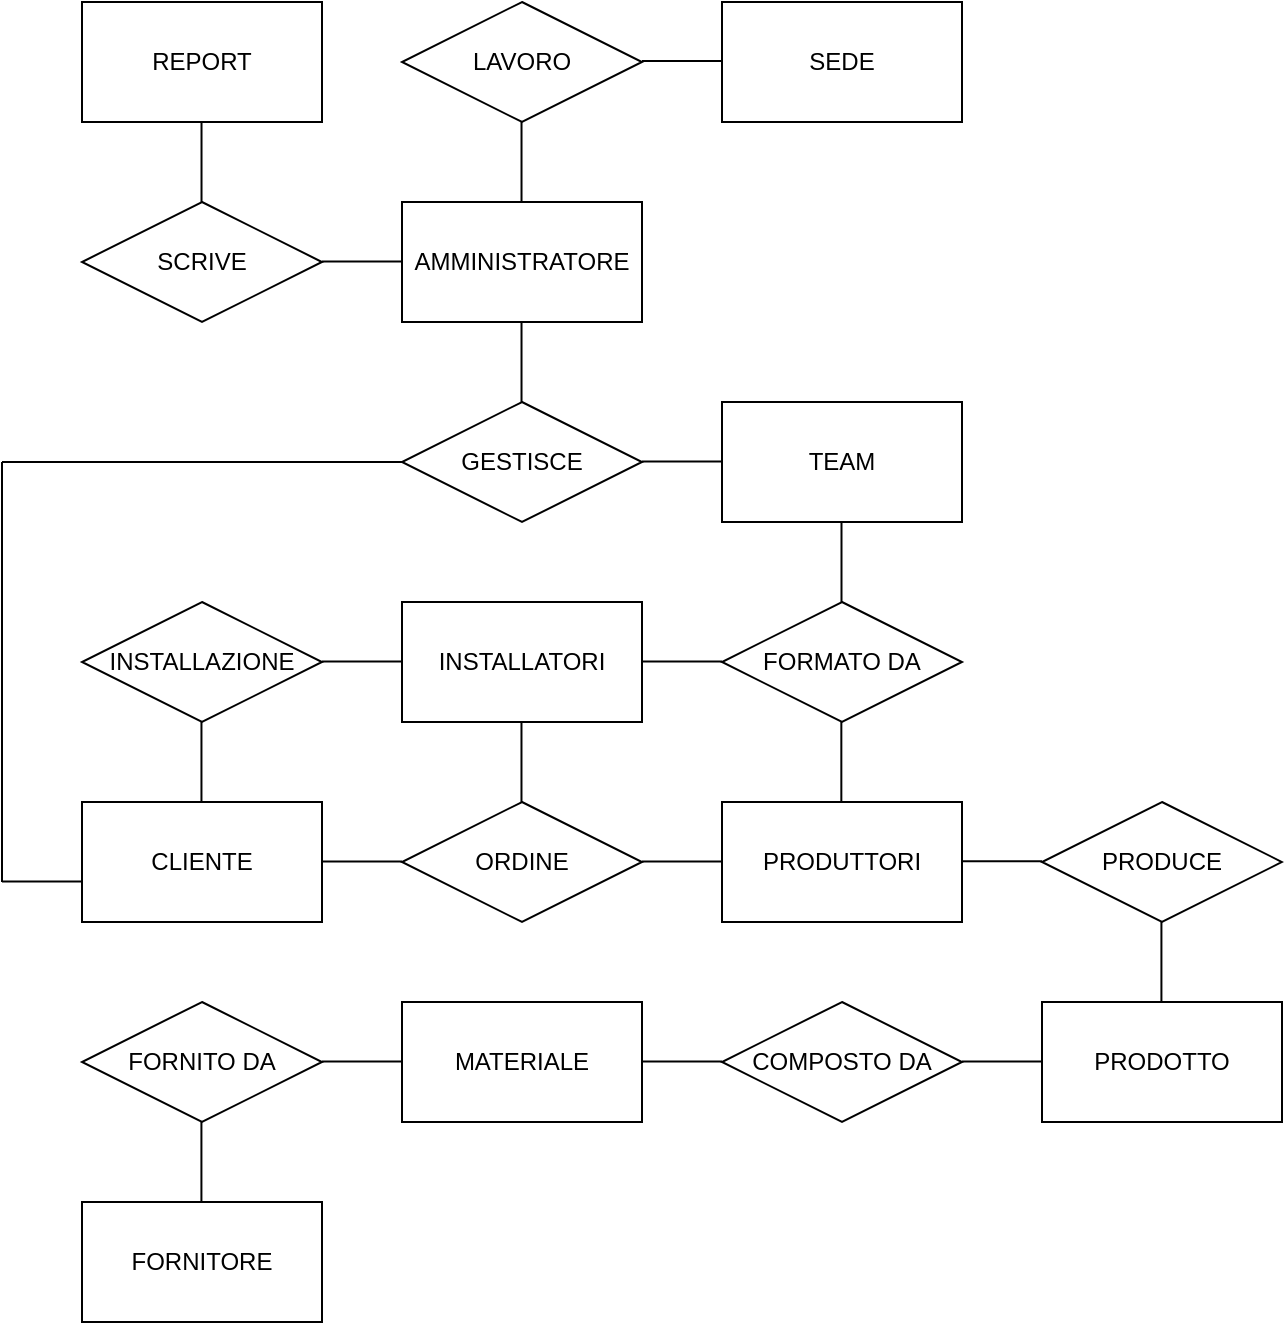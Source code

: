 <mxfile version="26.2.14">
  <diagram id="C5RBs43oDa-KdzZeNtuy" name="Page-1">
    <mxGraphModel dx="2125" dy="1235" grid="1" gridSize="10" guides="1" tooltips="1" connect="1" arrows="1" fold="1" page="1" pageScale="1" pageWidth="827" pageHeight="1169" math="0" shadow="0">
      <root>
        <mxCell id="WIyWlLk6GJQsqaUBKTNV-0" />
        <mxCell id="WIyWlLk6GJQsqaUBKTNV-1" parent="WIyWlLk6GJQsqaUBKTNV-0" />
        <mxCell id="QPtD5MqWaLd-DFSBtlUT-0" value="AMMINISTRATORE" style="rounded=0;whiteSpace=wrap;html=1;" vertex="1" parent="WIyWlLk6GJQsqaUBKTNV-1">
          <mxGeometry x="260" y="150" width="120" height="60" as="geometry" />
        </mxCell>
        <mxCell id="QPtD5MqWaLd-DFSBtlUT-1" value="LAVORO" style="rhombus;whiteSpace=wrap;html=1;" vertex="1" parent="WIyWlLk6GJQsqaUBKTNV-1">
          <mxGeometry x="260" y="50" width="120" height="60" as="geometry" />
        </mxCell>
        <mxCell id="QPtD5MqWaLd-DFSBtlUT-2" value="FORMATO DA" style="rhombus;whiteSpace=wrap;html=1;" vertex="1" parent="WIyWlLk6GJQsqaUBKTNV-1">
          <mxGeometry x="420" y="350" width="120" height="60" as="geometry" />
        </mxCell>
        <mxCell id="QPtD5MqWaLd-DFSBtlUT-3" value="GESTISCE" style="rhombus;whiteSpace=wrap;html=1;" vertex="1" parent="WIyWlLk6GJQsqaUBKTNV-1">
          <mxGeometry x="260" y="250" width="120" height="60" as="geometry" />
        </mxCell>
        <mxCell id="QPtD5MqWaLd-DFSBtlUT-4" value="SCRIVE" style="rhombus;whiteSpace=wrap;html=1;" vertex="1" parent="WIyWlLk6GJQsqaUBKTNV-1">
          <mxGeometry x="100" y="150" width="120" height="60" as="geometry" />
        </mxCell>
        <mxCell id="QPtD5MqWaLd-DFSBtlUT-6" value="SEDE" style="rounded=0;whiteSpace=wrap;html=1;" vertex="1" parent="WIyWlLk6GJQsqaUBKTNV-1">
          <mxGeometry x="420" y="50" width="120" height="60" as="geometry" />
        </mxCell>
        <mxCell id="QPtD5MqWaLd-DFSBtlUT-7" value="REPORT" style="rounded=0;whiteSpace=wrap;html=1;" vertex="1" parent="WIyWlLk6GJQsqaUBKTNV-1">
          <mxGeometry x="100" y="50" width="120" height="60" as="geometry" />
        </mxCell>
        <mxCell id="QPtD5MqWaLd-DFSBtlUT-8" value="" style="endArrow=none;html=1;rounded=0;" edge="1" parent="WIyWlLk6GJQsqaUBKTNV-1">
          <mxGeometry width="50" height="50" relative="1" as="geometry">
            <mxPoint x="380" y="279.75" as="sourcePoint" />
            <mxPoint x="420" y="279.75" as="targetPoint" />
          </mxGeometry>
        </mxCell>
        <mxCell id="QPtD5MqWaLd-DFSBtlUT-9" value="" style="endArrow=none;html=1;rounded=0;" edge="1" parent="WIyWlLk6GJQsqaUBKTNV-1">
          <mxGeometry width="50" height="50" relative="1" as="geometry">
            <mxPoint x="319.74" y="450" as="sourcePoint" />
            <mxPoint x="319.74" y="410" as="targetPoint" />
          </mxGeometry>
        </mxCell>
        <mxCell id="QPtD5MqWaLd-DFSBtlUT-10" value="" style="endArrow=none;html=1;rounded=0;" edge="1" parent="WIyWlLk6GJQsqaUBKTNV-1">
          <mxGeometry width="50" height="50" relative="1" as="geometry">
            <mxPoint x="220" y="179.76" as="sourcePoint" />
            <mxPoint x="260" y="179.76" as="targetPoint" />
          </mxGeometry>
        </mxCell>
        <mxCell id="QPtD5MqWaLd-DFSBtlUT-11" value="" style="endArrow=none;html=1;rounded=0;" edge="1" parent="WIyWlLk6GJQsqaUBKTNV-1">
          <mxGeometry width="50" height="50" relative="1" as="geometry">
            <mxPoint x="159.76" y="150" as="sourcePoint" />
            <mxPoint x="159.76" y="110" as="targetPoint" />
          </mxGeometry>
        </mxCell>
        <mxCell id="QPtD5MqWaLd-DFSBtlUT-12" value="" style="endArrow=none;html=1;rounded=0;" edge="1" parent="WIyWlLk6GJQsqaUBKTNV-1">
          <mxGeometry width="50" height="50" relative="1" as="geometry">
            <mxPoint x="319.76" y="150" as="sourcePoint" />
            <mxPoint x="319.76" y="110" as="targetPoint" />
          </mxGeometry>
        </mxCell>
        <mxCell id="QPtD5MqWaLd-DFSBtlUT-13" value="" style="endArrow=none;html=1;rounded=0;" edge="1" parent="WIyWlLk6GJQsqaUBKTNV-1">
          <mxGeometry width="50" height="50" relative="1" as="geometry">
            <mxPoint x="380" y="79.52" as="sourcePoint" />
            <mxPoint x="420" y="79.52" as="targetPoint" />
          </mxGeometry>
        </mxCell>
        <mxCell id="QPtD5MqWaLd-DFSBtlUT-14" value="" style="endArrow=none;html=1;rounded=0;" edge="1" parent="WIyWlLk6GJQsqaUBKTNV-1">
          <mxGeometry width="50" height="50" relative="1" as="geometry">
            <mxPoint x="319.76" y="250" as="sourcePoint" />
            <mxPoint x="319.76" y="210" as="targetPoint" />
          </mxGeometry>
        </mxCell>
        <mxCell id="QPtD5MqWaLd-DFSBtlUT-15" value="TEAM" style="rounded=0;whiteSpace=wrap;html=1;" vertex="1" parent="WIyWlLk6GJQsqaUBKTNV-1">
          <mxGeometry x="420" y="250" width="120" height="60" as="geometry" />
        </mxCell>
        <mxCell id="QPtD5MqWaLd-DFSBtlUT-16" value="" style="endArrow=none;html=1;rounded=0;" edge="1" parent="WIyWlLk6GJQsqaUBKTNV-1">
          <mxGeometry width="50" height="50" relative="1" as="geometry">
            <mxPoint x="479.75" y="350" as="sourcePoint" />
            <mxPoint x="479.75" y="310" as="targetPoint" />
          </mxGeometry>
        </mxCell>
        <mxCell id="QPtD5MqWaLd-DFSBtlUT-17" value="" style="endArrow=none;html=1;rounded=0;" edge="1" parent="WIyWlLk6GJQsqaUBKTNV-1">
          <mxGeometry width="50" height="50" relative="1" as="geometry">
            <mxPoint x="380" y="379.75" as="sourcePoint" />
            <mxPoint x="420" y="379.75" as="targetPoint" />
          </mxGeometry>
        </mxCell>
        <mxCell id="QPtD5MqWaLd-DFSBtlUT-19" value="INSTALLATORI" style="rounded=0;whiteSpace=wrap;html=1;" vertex="1" parent="WIyWlLk6GJQsqaUBKTNV-1">
          <mxGeometry x="260" y="350" width="120" height="60" as="geometry" />
        </mxCell>
        <mxCell id="QPtD5MqWaLd-DFSBtlUT-20" value="PRODUTTORI" style="rounded=0;whiteSpace=wrap;html=1;" vertex="1" parent="WIyWlLk6GJQsqaUBKTNV-1">
          <mxGeometry x="420" y="450" width="120" height="60" as="geometry" />
        </mxCell>
        <mxCell id="QPtD5MqWaLd-DFSBtlUT-21" value="ORDINE" style="rhombus;whiteSpace=wrap;html=1;" vertex="1" parent="WIyWlLk6GJQsqaUBKTNV-1">
          <mxGeometry x="260" y="450" width="120" height="60" as="geometry" />
        </mxCell>
        <mxCell id="QPtD5MqWaLd-DFSBtlUT-22" value="" style="endArrow=none;html=1;rounded=0;" edge="1" parent="WIyWlLk6GJQsqaUBKTNV-1">
          <mxGeometry width="50" height="50" relative="1" as="geometry">
            <mxPoint x="380" y="479.74" as="sourcePoint" />
            <mxPoint x="420" y="479.74" as="targetPoint" />
          </mxGeometry>
        </mxCell>
        <mxCell id="QPtD5MqWaLd-DFSBtlUT-23" value="CLIENTE" style="rounded=0;whiteSpace=wrap;html=1;" vertex="1" parent="WIyWlLk6GJQsqaUBKTNV-1">
          <mxGeometry x="100" y="450" width="120" height="60" as="geometry" />
        </mxCell>
        <mxCell id="QPtD5MqWaLd-DFSBtlUT-24" value="" style="endArrow=none;html=1;rounded=0;exitX=0.5;exitY=0;exitDx=0;exitDy=0;" edge="1" parent="WIyWlLk6GJQsqaUBKTNV-1">
          <mxGeometry width="50" height="50" relative="1" as="geometry">
            <mxPoint x="60" y="490" as="sourcePoint" />
            <mxPoint x="60" y="280" as="targetPoint" />
          </mxGeometry>
        </mxCell>
        <mxCell id="QPtD5MqWaLd-DFSBtlUT-25" value="" style="endArrow=none;html=1;rounded=0;entryX=0;entryY=0.5;entryDx=0;entryDy=0;" edge="1" parent="WIyWlLk6GJQsqaUBKTNV-1" target="QPtD5MqWaLd-DFSBtlUT-3">
          <mxGeometry width="50" height="50" relative="1" as="geometry">
            <mxPoint x="60" y="280" as="sourcePoint" />
            <mxPoint x="370" y="390" as="targetPoint" />
          </mxGeometry>
        </mxCell>
        <mxCell id="QPtD5MqWaLd-DFSBtlUT-26" value="" style="endArrow=none;html=1;rounded=0;" edge="1" parent="WIyWlLk6GJQsqaUBKTNV-1">
          <mxGeometry width="50" height="50" relative="1" as="geometry">
            <mxPoint x="220" y="479.74" as="sourcePoint" />
            <mxPoint x="260" y="479.74" as="targetPoint" />
          </mxGeometry>
        </mxCell>
        <mxCell id="QPtD5MqWaLd-DFSBtlUT-27" value="" style="endArrow=none;html=1;rounded=0;" edge="1" parent="WIyWlLk6GJQsqaUBKTNV-1">
          <mxGeometry width="50" height="50" relative="1" as="geometry">
            <mxPoint x="540" y="479.67" as="sourcePoint" />
            <mxPoint x="580" y="479.67" as="targetPoint" />
          </mxGeometry>
        </mxCell>
        <mxCell id="QPtD5MqWaLd-DFSBtlUT-28" value="PRODUCE" style="rhombus;whiteSpace=wrap;html=1;" vertex="1" parent="WIyWlLk6GJQsqaUBKTNV-1">
          <mxGeometry x="580" y="450" width="120" height="60" as="geometry" />
        </mxCell>
        <mxCell id="QPtD5MqWaLd-DFSBtlUT-29" value="PRODOTTO" style="rounded=0;whiteSpace=wrap;html=1;" vertex="1" parent="WIyWlLk6GJQsqaUBKTNV-1">
          <mxGeometry x="580" y="550" width="120" height="60" as="geometry" />
        </mxCell>
        <mxCell id="QPtD5MqWaLd-DFSBtlUT-30" value="" style="endArrow=none;html=1;rounded=0;" edge="1" parent="WIyWlLk6GJQsqaUBKTNV-1">
          <mxGeometry width="50" height="50" relative="1" as="geometry">
            <mxPoint x="639.71" y="550" as="sourcePoint" />
            <mxPoint x="639.71" y="510" as="targetPoint" />
          </mxGeometry>
        </mxCell>
        <mxCell id="QPtD5MqWaLd-DFSBtlUT-31" value="COMPOSTO DA" style="rhombus;whiteSpace=wrap;html=1;" vertex="1" parent="WIyWlLk6GJQsqaUBKTNV-1">
          <mxGeometry x="420" y="550" width="120" height="60" as="geometry" />
        </mxCell>
        <mxCell id="QPtD5MqWaLd-DFSBtlUT-32" value="MATERIALE" style="rounded=0;whiteSpace=wrap;html=1;" vertex="1" parent="WIyWlLk6GJQsqaUBKTNV-1">
          <mxGeometry x="260" y="550" width="120" height="60" as="geometry" />
        </mxCell>
        <mxCell id="QPtD5MqWaLd-DFSBtlUT-33" value="FORNITO DA" style="rhombus;whiteSpace=wrap;html=1;" vertex="1" parent="WIyWlLk6GJQsqaUBKTNV-1">
          <mxGeometry x="100" y="550" width="120" height="60" as="geometry" />
        </mxCell>
        <mxCell id="QPtD5MqWaLd-DFSBtlUT-34" value="FORNITORE" style="rounded=0;whiteSpace=wrap;html=1;" vertex="1" parent="WIyWlLk6GJQsqaUBKTNV-1">
          <mxGeometry x="100" y="650" width="120" height="60" as="geometry" />
        </mxCell>
        <mxCell id="QPtD5MqWaLd-DFSBtlUT-35" value="" style="endArrow=none;html=1;rounded=0;" edge="1" parent="WIyWlLk6GJQsqaUBKTNV-1">
          <mxGeometry width="50" height="50" relative="1" as="geometry">
            <mxPoint x="220" y="579.71" as="sourcePoint" />
            <mxPoint x="260" y="579.71" as="targetPoint" />
          </mxGeometry>
        </mxCell>
        <mxCell id="QPtD5MqWaLd-DFSBtlUT-36" value="" style="endArrow=none;html=1;rounded=0;" edge="1" parent="WIyWlLk6GJQsqaUBKTNV-1">
          <mxGeometry width="50" height="50" relative="1" as="geometry">
            <mxPoint x="380" y="579.71" as="sourcePoint" />
            <mxPoint x="420" y="579.71" as="targetPoint" />
          </mxGeometry>
        </mxCell>
        <mxCell id="QPtD5MqWaLd-DFSBtlUT-37" value="" style="endArrow=none;html=1;rounded=0;" edge="1" parent="WIyWlLk6GJQsqaUBKTNV-1">
          <mxGeometry width="50" height="50" relative="1" as="geometry">
            <mxPoint x="540" y="579.71" as="sourcePoint" />
            <mxPoint x="580" y="579.71" as="targetPoint" />
          </mxGeometry>
        </mxCell>
        <mxCell id="QPtD5MqWaLd-DFSBtlUT-39" value="" style="endArrow=none;html=1;rounded=0;" edge="1" parent="WIyWlLk6GJQsqaUBKTNV-1">
          <mxGeometry width="50" height="50" relative="1" as="geometry">
            <mxPoint x="159.71" y="650" as="sourcePoint" />
            <mxPoint x="159.71" y="610" as="targetPoint" />
          </mxGeometry>
        </mxCell>
        <mxCell id="QPtD5MqWaLd-DFSBtlUT-40" value="" style="endArrow=none;html=1;rounded=0;" edge="1" parent="WIyWlLk6GJQsqaUBKTNV-1">
          <mxGeometry width="50" height="50" relative="1" as="geometry">
            <mxPoint x="479.67" y="450" as="sourcePoint" />
            <mxPoint x="479.67" y="410" as="targetPoint" />
          </mxGeometry>
        </mxCell>
        <mxCell id="QPtD5MqWaLd-DFSBtlUT-41" value="INSTALLAZIONE" style="rhombus;whiteSpace=wrap;html=1;" vertex="1" parent="WIyWlLk6GJQsqaUBKTNV-1">
          <mxGeometry x="100" y="350" width="120" height="60" as="geometry" />
        </mxCell>
        <mxCell id="QPtD5MqWaLd-DFSBtlUT-42" value="" style="endArrow=none;html=1;rounded=0;" edge="1" parent="WIyWlLk6GJQsqaUBKTNV-1">
          <mxGeometry width="50" height="50" relative="1" as="geometry">
            <mxPoint x="220" y="379.73" as="sourcePoint" />
            <mxPoint x="260" y="379.73" as="targetPoint" />
          </mxGeometry>
        </mxCell>
        <mxCell id="QPtD5MqWaLd-DFSBtlUT-43" value="" style="endArrow=none;html=1;rounded=0;" edge="1" parent="WIyWlLk6GJQsqaUBKTNV-1">
          <mxGeometry width="50" height="50" relative="1" as="geometry">
            <mxPoint x="60" y="489.74" as="sourcePoint" />
            <mxPoint x="100" y="489.74" as="targetPoint" />
          </mxGeometry>
        </mxCell>
        <mxCell id="QPtD5MqWaLd-DFSBtlUT-44" value="" style="endArrow=none;html=1;rounded=0;" edge="1" parent="WIyWlLk6GJQsqaUBKTNV-1">
          <mxGeometry width="50" height="50" relative="1" as="geometry">
            <mxPoint x="159.73" y="450" as="sourcePoint" />
            <mxPoint x="159.73" y="410" as="targetPoint" />
          </mxGeometry>
        </mxCell>
      </root>
    </mxGraphModel>
  </diagram>
</mxfile>
